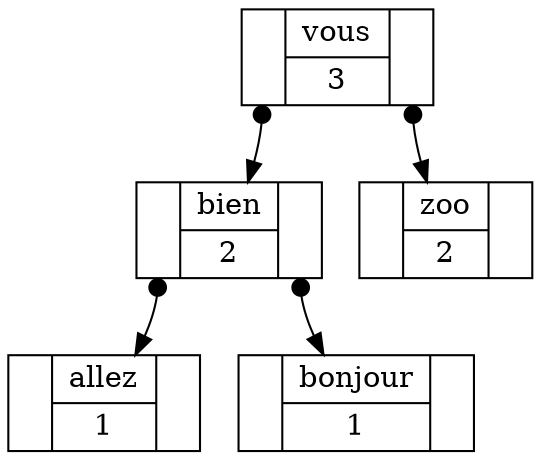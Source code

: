 digraph arbre {
    node [shape=record, height=.1]
    edge [tailclip=false, arrowtail=dot, dir=both];

    n0x5634127b02a0 [label="<fg> | {vous | 3} | <fd>"];
    n0x5634127b02f0 [label="<fg> | {bien | 2} | <fd>"];
    n0x5634127b0390 [label="<fg> | {allez | 1} | <fd>"];
    n0x5634127b03e0 [label="<fg> | {bonjour | 1} | <fd>"];
    n0x5634127b02f0:fg -> n0x5634127b0390;
    n0x5634127b02f0:fd -> n0x5634127b03e0;
    n0x5634127b0340 [label="<fg> | {zoo | 2} | <fd>"];
    n0x5634127b02a0:fg -> n0x5634127b02f0;
    n0x5634127b02a0:fd -> n0x5634127b0340;
}
